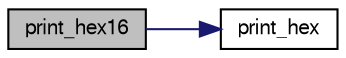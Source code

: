 digraph "print_hex16"
{
  edge [fontname="FreeSans",fontsize="10",labelfontname="FreeSans",labelfontsize="10"];
  node [fontname="FreeSans",fontsize="10",shape=record];
  rankdir="LR";
  Node1 [label="print_hex16",height=0.2,width=0.4,color="black", fillcolor="grey75", style="filled", fontcolor="black"];
  Node1 -> Node2 [color="midnightblue",fontsize="10",style="solid",fontname="FreeSans"];
  Node2 [label="print_hex",height=0.2,width=0.4,color="black", fillcolor="white", style="filled",URL="$uart__print_8h.html#a998b602b98b830cacf55324653d0f6a2"];
}
